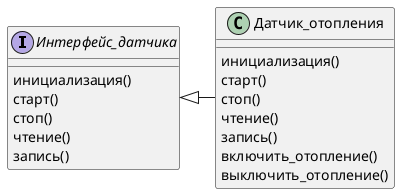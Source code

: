 @startuml 

interface Интерфейс_датчика {
    инициализация()
    старт()
    стоп()
    чтение()
    запись()
}

class Датчик_отопления {
    инициализация()
    старт()
    стоп()
    чтение()
    запись()
    включить_отопление()
    выключить_отопление()
}


 Интерфейс_датчика <|- Датчик_отопления


@enduml
